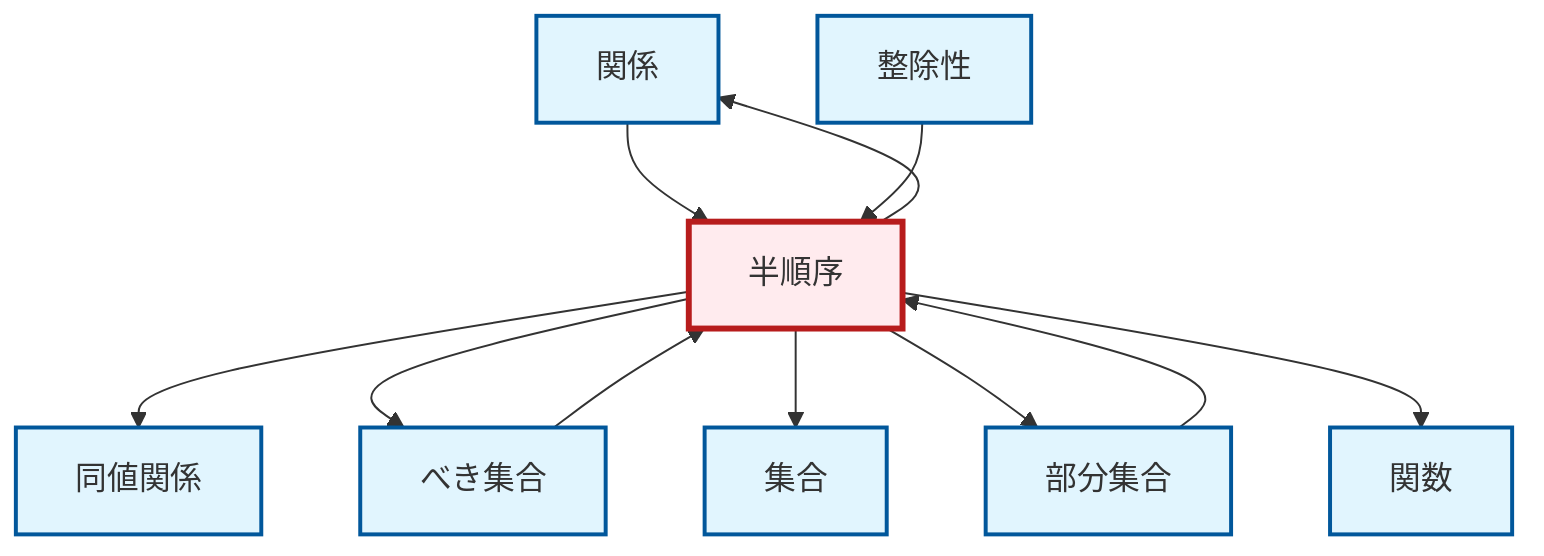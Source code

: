 graph TD
    classDef definition fill:#e1f5fe,stroke:#01579b,stroke-width:2px
    classDef theorem fill:#f3e5f5,stroke:#4a148c,stroke-width:2px
    classDef axiom fill:#fff3e0,stroke:#e65100,stroke-width:2px
    classDef example fill:#e8f5e9,stroke:#1b5e20,stroke-width:2px
    classDef current fill:#ffebee,stroke:#b71c1c,stroke-width:3px
    def-relation["関係"]:::definition
    def-function["関数"]:::definition
    def-power-set["べき集合"]:::definition
    def-set["集合"]:::definition
    def-partial-order["半順序"]:::definition
    def-divisibility["整除性"]:::definition
    def-subset["部分集合"]:::definition
    def-equivalence-relation["同値関係"]:::definition
    def-relation --> def-partial-order
    def-subset --> def-partial-order
    def-divisibility --> def-partial-order
    def-partial-order --> def-equivalence-relation
    def-partial-order --> def-relation
    def-partial-order --> def-power-set
    def-partial-order --> def-set
    def-partial-order --> def-subset
    def-partial-order --> def-function
    def-power-set --> def-partial-order
    class def-partial-order current